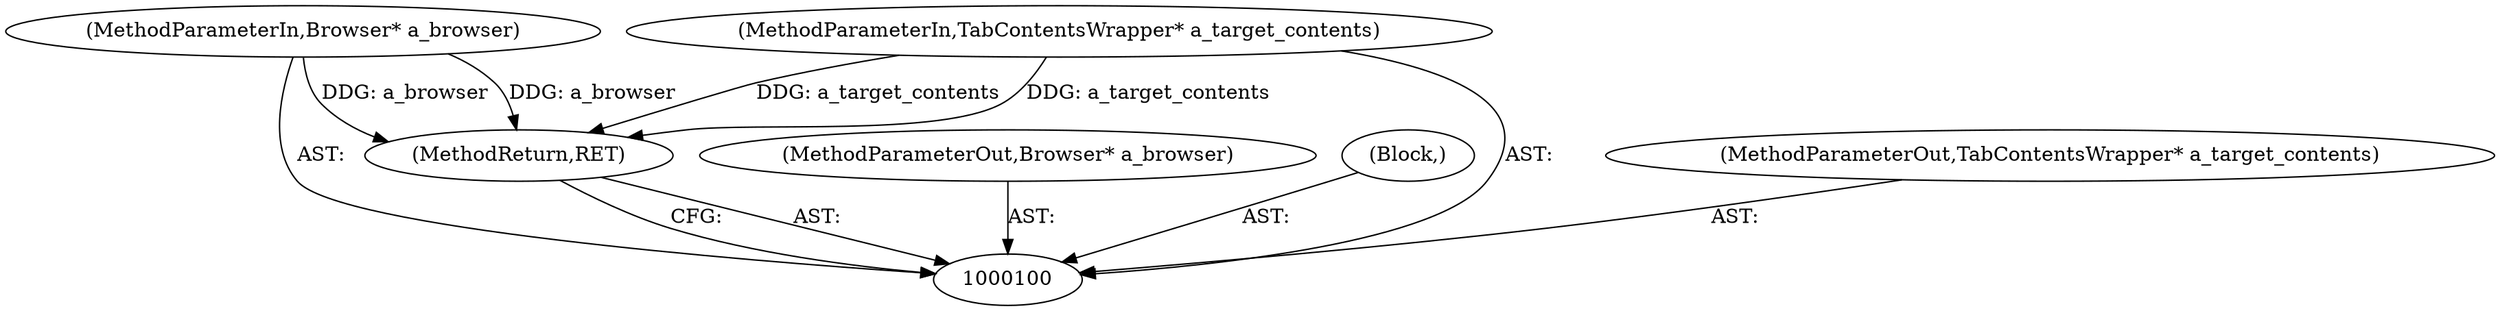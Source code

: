 digraph "0_Chrome_ff4330a2ca6bf69d24f9f9fb6f12dc81387b205a_0" {
"1000104" [label="(MethodReturn,RET)"];
"1000101" [label="(MethodParameterIn,Browser* a_browser)"];
"1000110" [label="(MethodParameterOut,Browser* a_browser)"];
"1000103" [label="(Block,)"];
"1000102" [label="(MethodParameterIn,TabContentsWrapper* a_target_contents)"];
"1000111" [label="(MethodParameterOut,TabContentsWrapper* a_target_contents)"];
"1000104" -> "1000100"  [label="AST: "];
"1000104" -> "1000100"  [label="CFG: "];
"1000102" -> "1000104"  [label="DDG: a_target_contents"];
"1000101" -> "1000104"  [label="DDG: a_browser"];
"1000101" -> "1000100"  [label="AST: "];
"1000101" -> "1000104"  [label="DDG: a_browser"];
"1000110" -> "1000100"  [label="AST: "];
"1000103" -> "1000100"  [label="AST: "];
"1000102" -> "1000100"  [label="AST: "];
"1000102" -> "1000104"  [label="DDG: a_target_contents"];
"1000111" -> "1000100"  [label="AST: "];
}
